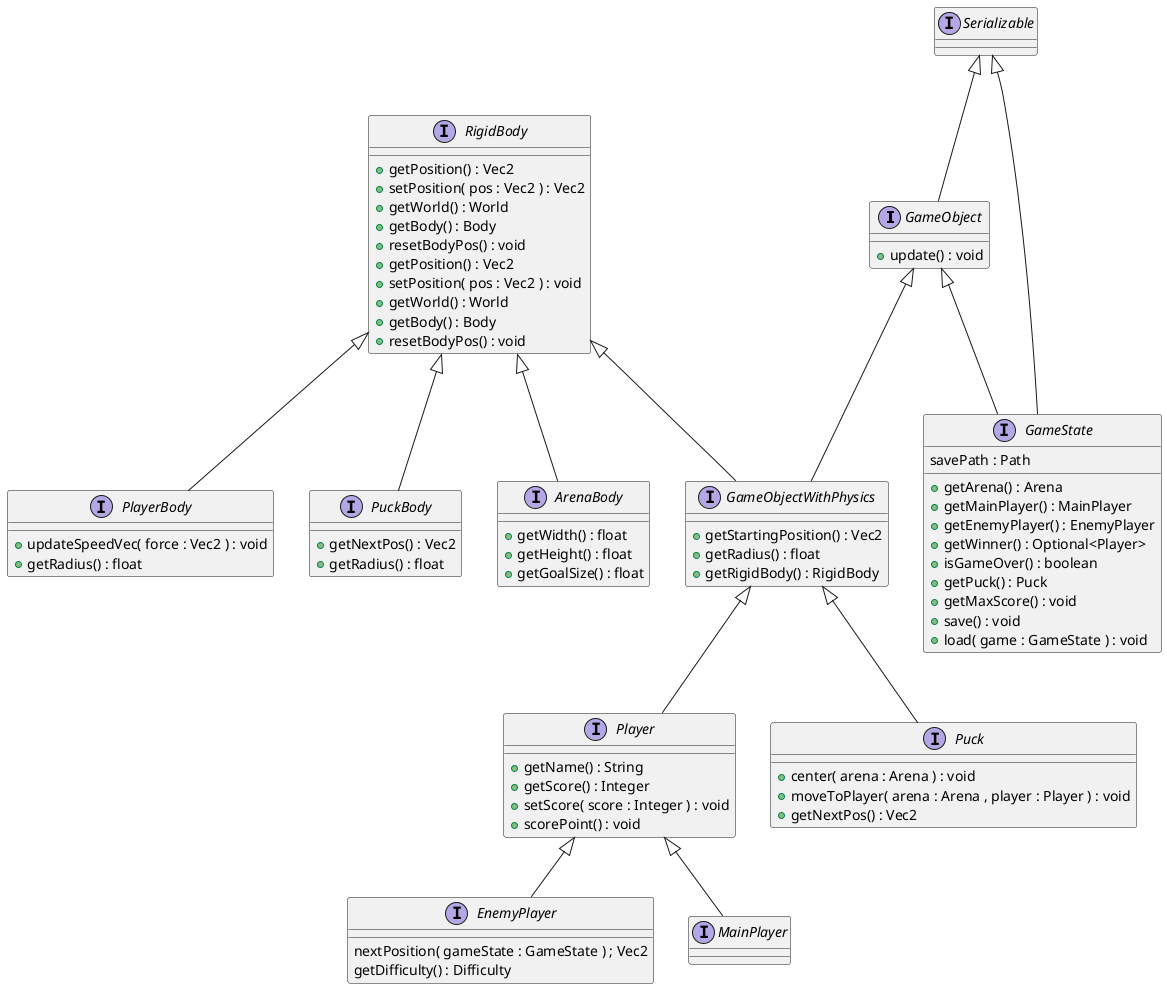 @startuml AllLogicsInterface

interface GameObject {
    + update() : void
}

interface GameObjectWithPhysics {
    + getStartingPosition() : Vec2
    + getRadius() : float
    + getRigidBody() : RigidBody
}

interface RigidBody {
    + getPosition() : Vec2
    + setPosition( pos : Vec2 ) : Vec2
    + getWorld() : World
    + getBody() : Body
    + resetBodyPos() : void
}

interface GameState {
    savePath : Path

    + getArena() : Arena
    + getMainPlayer() : MainPlayer
    + getEnemyPlayer() : EnemyPlayer
    + getWinner() : Optional<Player>
    + isGameOver() : boolean
    + getPuck() : Puck
    + getMaxScore() : void
    + save() : void
    + load( game : GameState ) : void
}

interface Player {
    + getName() : String
    + getScore() : Integer
    + setScore( score : Integer ) : void
    + scorePoint() : void
}

interface EnemyPlayer {
    nextPosition( gameState : GameState ) ; Vec2
    getDifficulty() : Difficulty
}

interface Puck {
    + center( arena : Arena ) : void
    + moveToPlayer( arena : Arena , player : Player ) : void
    + getNextPos() : Vec2
}

interface RigidBody {
    + getPosition() : Vec2
    + setPosition( pos : Vec2 ) : void
    + getWorld() : World
    + getBody() : Body
    + resetBodyPos() : void
}

interface PlayerBody {
    + updateSpeedVec( force : Vec2 ) : void
    + getRadius() : float
}

interface PuckBody {
    + getNextPos() : Vec2
    + getRadius() : float
}

interface ArenaBody {
    + getWidth() : float
    + getHeight() : float
    + getGoalSize() : float
}

interface GameObject extends Serializable
interface GameObjectWithPhysics extends GameObject, RigidBody
interface GameState extends GameObject, Serializable

interface Player extends GameObjectWithPhysics
interface MainPlayer extends Player
interface EnemyPlayer extends Player
interface Puck extends GameObjectWithPhysics

interface PlayerBody extends RigidBody
interface PuckBody extends RigidBody
interface ArenaBody extends RigidBody

@enduml

@startuml Gui

abstract class AbstractGridLayoutJComponent {
    c : GridBagConstraints
}

class Main {
}

class GUI {
    + getScreenSize() : Dimension
    + getMinScreenSize() : int
    + setFont( f : FontUIResource ) : void  
}

class MenuPanel {
}

class PausePanel {
    serialVersionUID : long
    gameState : GameState
}

class SettingsPanel {
    serialVersionUID : long
    themeArray[] : Theme
    difficultyArray[] : Difficulty
}

class GamePanel {
    serialVersionUID : long
    game : GameState
    delay : int
    timer : Timer
    arenaLabel : ArenaLabel
    playerScoreLabel : JLabel
    enemyScoreLabel : JLabel
    pauseButton : JButton
    componentMover : ComponentMover

    + startGame( game : GameState ) : void
    - updateGame() : void
    - endGame() : void
    - updatePositions() : void
}

class GameOverPanel {
}

class AchievementsPanel {
}

class AchievementLabel {
}

class ArenaLabel {
    enemyField : JLabel
    playerField : JLabel
    enemyButton : JButton
    playerButton : JButton
    puckButton : JButton

    + getEnemyField() : JLabel
    + getPlayerField() : JLabel
    + getEnemyButton() : JButton
    + getPlayerButton() : JButton
    + getPuckButton() : JButton
}

class ExceptionPanel {
}

class IconButton {
}

enum Theme {
    DEFAULT
    RED
    GREEN
    BLUE
    BLACK
    color : Color

    + getColor() : Color
}

class ComponentMover {
}

abstract class AbstractGridLayoutJComponent extends JComponent
Main *-- GUI
class GUI extends JFrame

class MenuPanel extends AbstractGridLayoutJComponent
class PausePanel extends AbstractGridLayoutJComponent
class SettingsPanel extends AbstractGridLayoutJComponent
class GamePanel extends AbstractGridLayoutJComponent
class GameOverPanel extends AbstractGridLayoutJComponent

class AchievementsPanel extends JPanel
class AchievementLabel extends JLabel
class ArenaLabel extends JLabel
class IconButton extends JButton

class ComponentMover extends MouseAdapter

ArenaLabel --* GamePanel
AchievementLabel --* AchievementsPanel
IconButton --* ArenaLabel
Theme --* SettingsPanel
ExceptionPanel --* MenuPanel
ExceptionPanel --* PausePanel

@enduml